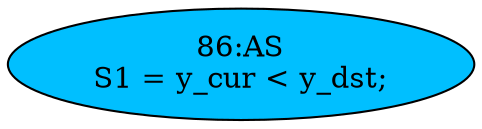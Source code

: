 strict digraph "" {
	node [label="\N"];
	"86:AS"	 [ast="<pyverilog.vparser.ast.Assign object at 0x7fdf564d16d0>",
		def_var="['S1']",
		fillcolor=deepskyblue,
		label="86:AS
S1 = y_cur < y_dst;",
		statements="[]",
		style=filled,
		typ=Assign,
		use_var="['y_cur', 'y_dst']"];
}
